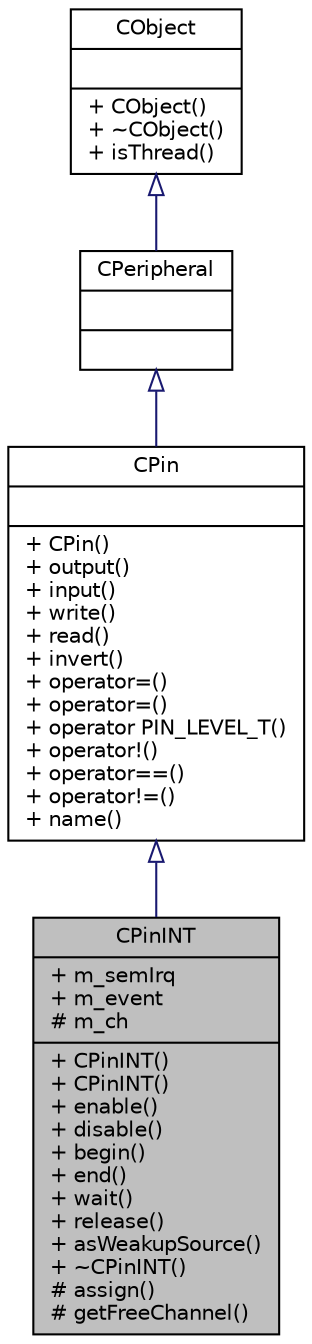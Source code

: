 digraph "CPinINT"
{
  edge [fontname="Helvetica",fontsize="10",labelfontname="Helvetica",labelfontsize="10"];
  node [fontname="Helvetica",fontsize="10",shape=record];
  Node1 [label="{CPinINT\n|+ m_semIrq\l+ m_event\l# m_ch\l|+ CPinINT()\l+ CPinINT()\l+ enable()\l+ disable()\l+ begin()\l+ end()\l+ wait()\l+ release()\l+ asWeakupSource()\l+ ~CPinINT()\l# assign()\l# getFreeChannel()\l}",height=0.2,width=0.4,color="black", fillcolor="grey75", style="filled" fontcolor="black"];
  Node2 -> Node1 [dir="back",color="midnightblue",fontsize="10",style="solid",arrowtail="onormal",fontname="Helvetica"];
  Node2 [label="{CPin\n||+ CPin()\l+ output()\l+ input()\l+ write()\l+ read()\l+ invert()\l+ operator=()\l+ operator=()\l+ operator PIN_LEVEL_T()\l+ operator!()\l+ operator==()\l+ operator!=()\l+ name()\l}",height=0.2,width=0.4,color="black", fillcolor="white", style="filled",URL="$d7/db9/class_c_pin.html"];
  Node3 -> Node2 [dir="back",color="midnightblue",fontsize="10",style="solid",arrowtail="onormal",fontname="Helvetica"];
  Node3 [label="{CPeripheral\n||}",height=0.2,width=0.4,color="black", fillcolor="white", style="filled",URL="$d9/db6/class_c_peripheral.html"];
  Node4 -> Node3 [dir="back",color="midnightblue",fontsize="10",style="solid",arrowtail="onormal",fontname="Helvetica"];
  Node4 [label="{CObject\n||+ CObject()\l+ ~CObject()\l+ isThread()\l}",height=0.2,width=0.4,color="black", fillcolor="white", style="filled",URL="$dc/dac/class_c_object.html"];
}
